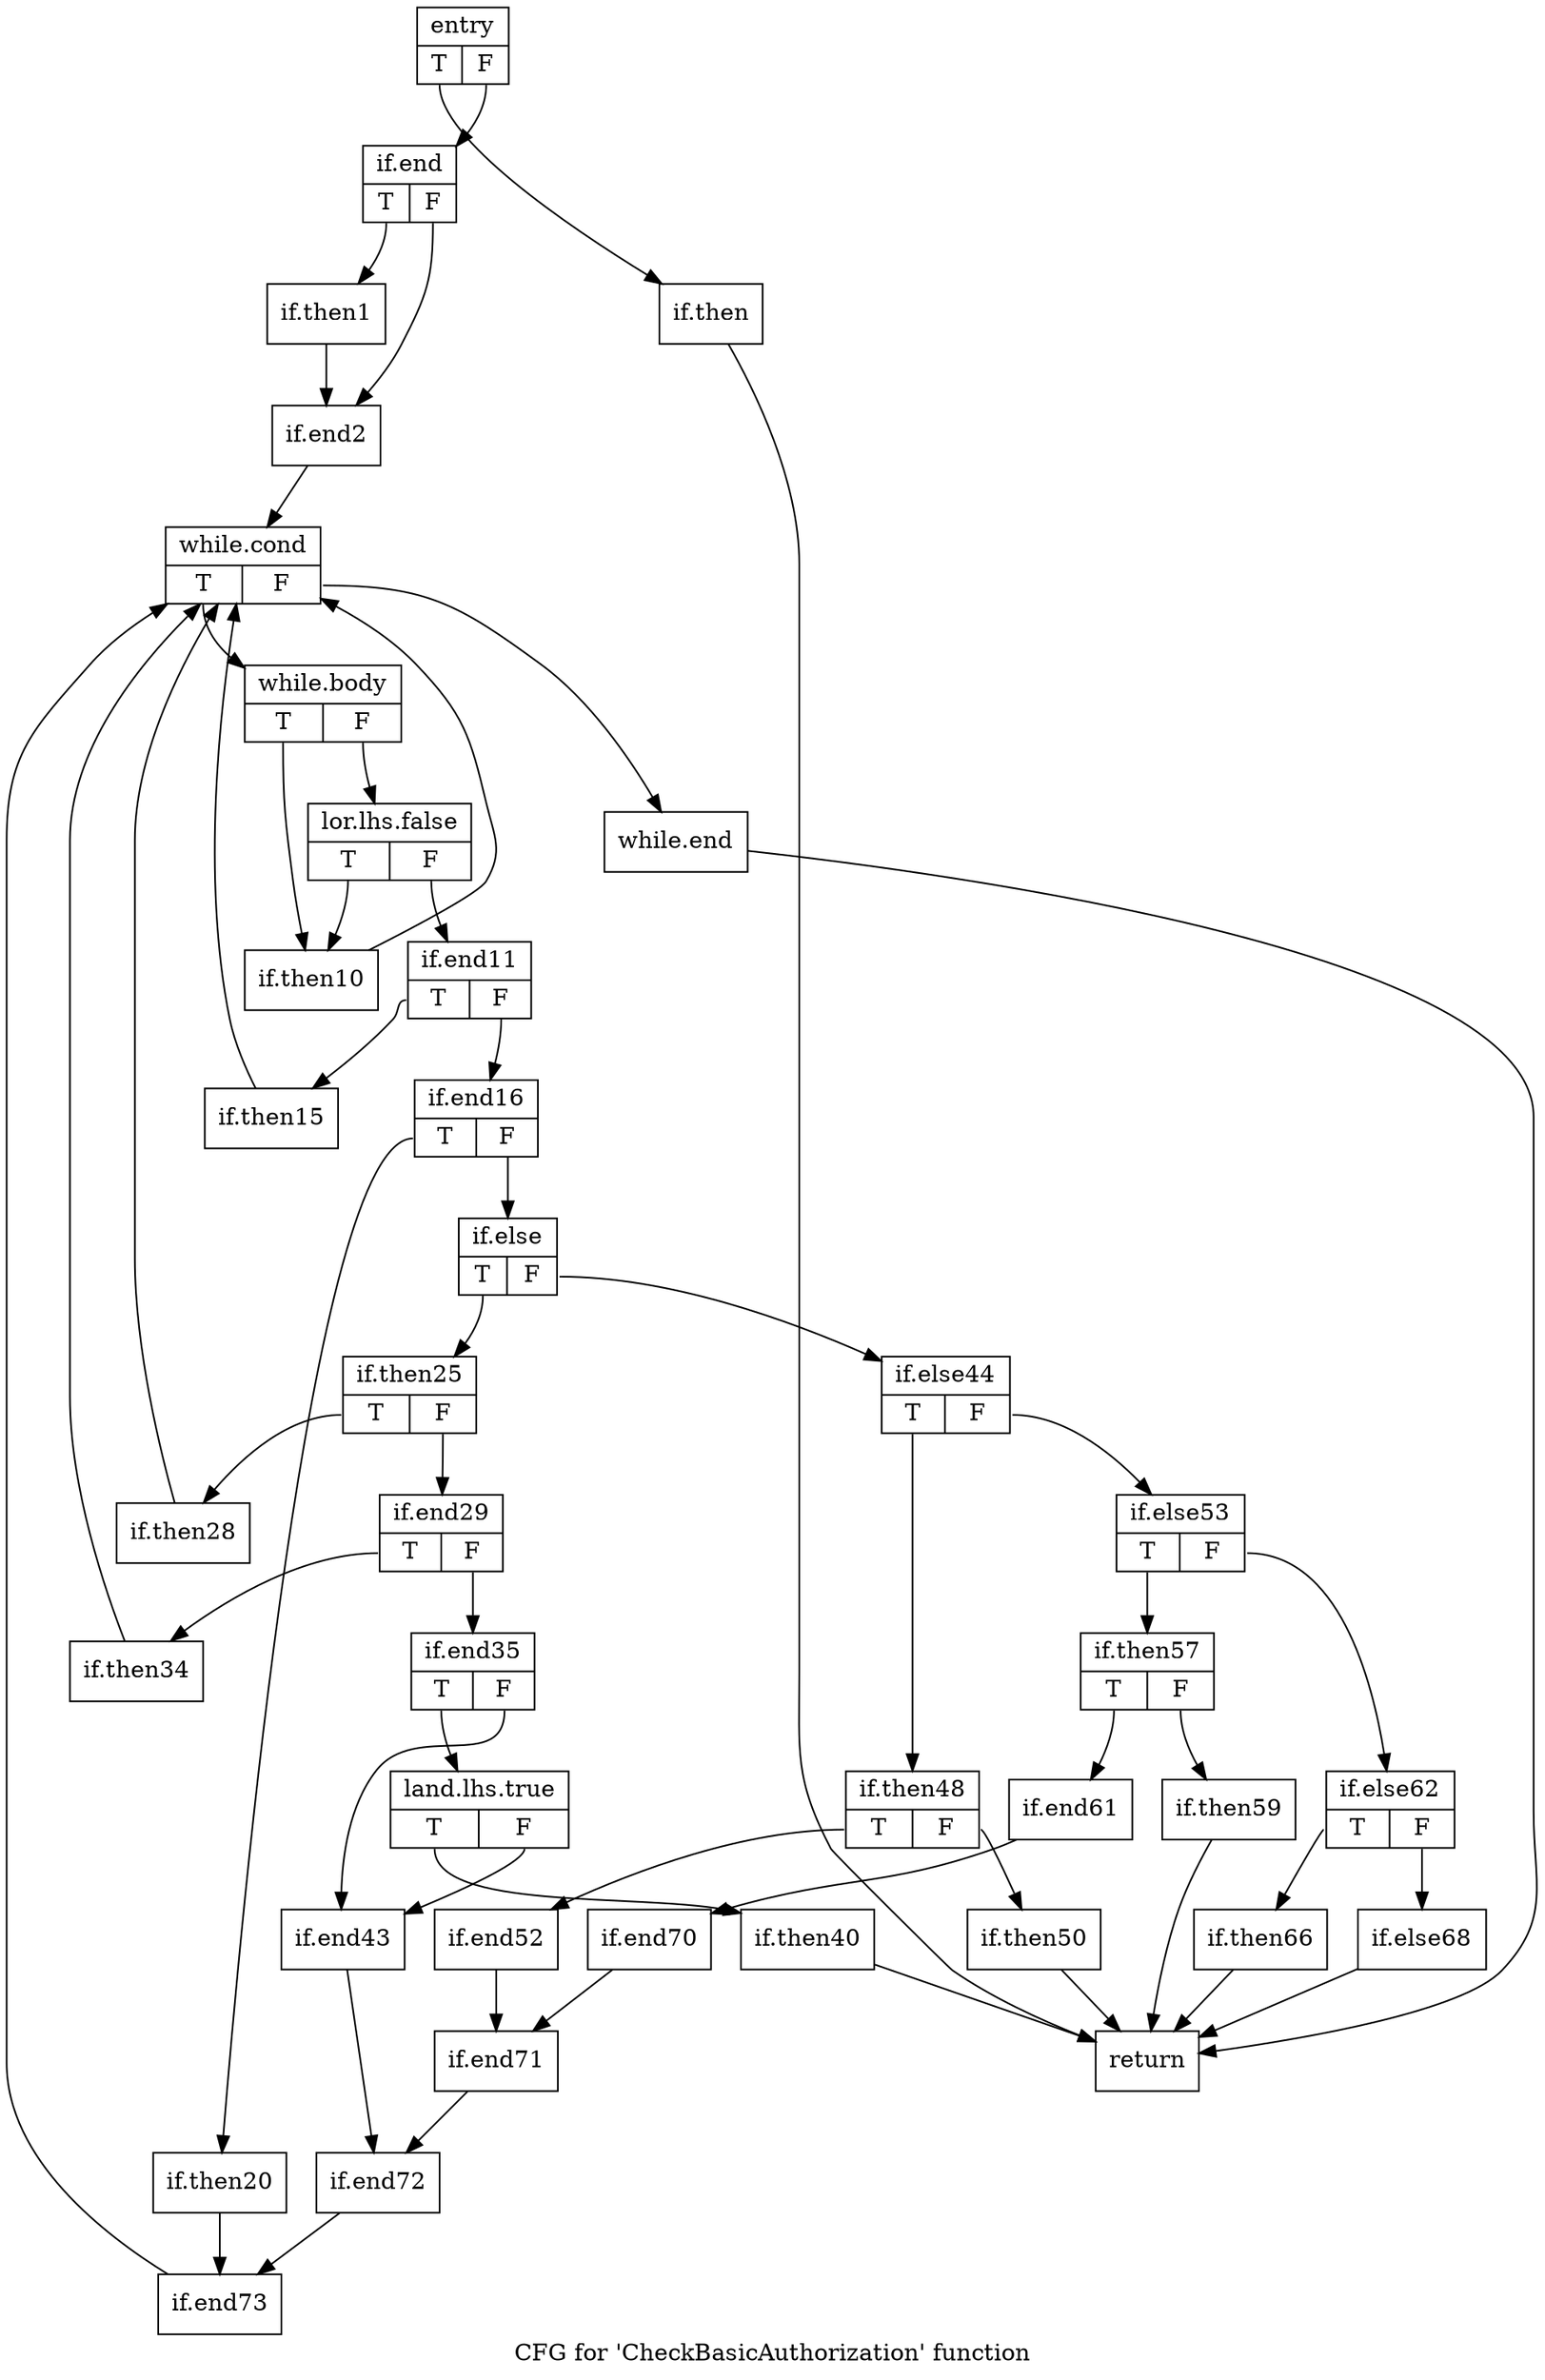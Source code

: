 digraph "CFG for 'CheckBasicAuthorization' function" {
	label="CFG for 'CheckBasicAuthorization' function";

	Node0x1c19070 [shape=record,label="{entry|{<s0>T|<s1>F}}"];
	Node0x1c19070:s0 -> Node0x1c19ae0;
	Node0x1c19070:s1 -> Node0x1c19bb0;
	Node0x1c19ae0 [shape=record,label="{if.then}"];
	Node0x1c19ae0 -> Node0x1c19eb0;
	Node0x1c19bb0 [shape=record,label="{if.end|{<s0>T|<s1>F}}"];
	Node0x1c19bb0:s0 -> Node0x1c1a000;
	Node0x1c19bb0:s1 -> Node0x1c1a0e0;
	Node0x1c1a000 [shape=record,label="{if.then1}"];
	Node0x1c1a000 -> Node0x1c1a0e0;
	Node0x1c1a0e0 [shape=record,label="{if.end2}"];
	Node0x1c1a0e0 -> Node0x1c1a390;
	Node0x1c1a390 [shape=record,label="{while.cond|{<s0>T|<s1>F}}"];
	Node0x1c1a390:s0 -> Node0x1c1a750;
	Node0x1c1a390:s1 -> Node0x1c1a800;
	Node0x1c1a750 [shape=record,label="{while.body|{<s0>T|<s1>F}}"];
	Node0x1c1a750:s0 -> Node0x1c1ae20;
	Node0x1c1a750:s1 -> Node0x1c1aed0;
	Node0x1c1aed0 [shape=record,label="{lor.lhs.false|{<s0>T|<s1>F}}"];
	Node0x1c1aed0:s0 -> Node0x1c1ae20;
	Node0x1c1aed0:s1 -> Node0x1c1b1b0;
	Node0x1c1ae20 [shape=record,label="{if.then10}"];
	Node0x1c1ae20 -> Node0x1c1a390;
	Node0x1c1b1b0 [shape=record,label="{if.end11|{<s0>T|<s1>F}}"];
	Node0x1c1b1b0:s0 -> Node0x1c1a540;
	Node0x1c1b1b0:s1 -> Node0x1c1b690;
	Node0x1c1a540 [shape=record,label="{if.then15}"];
	Node0x1c1a540 -> Node0x1c1a390;
	Node0x1c1b690 [shape=record,label="{if.end16|{<s0>T|<s1>F}}"];
	Node0x1c1b690:s0 -> Node0x1c1bb70;
	Node0x1c1b690:s1 -> Node0x1c1bc50;
	Node0x1c1bb70 [shape=record,label="{if.then20}"];
	Node0x1c1bb70 -> Node0x1c1bf20;
	Node0x1c1bc50 [shape=record,label="{if.else|{<s0>T|<s1>F}}"];
	Node0x1c1bc50:s0 -> Node0x1c1c2a0;
	Node0x1c1bc50:s1 -> Node0x1c1c380;
	Node0x1c1c2a0 [shape=record,label="{if.then25|{<s0>T|<s1>F}}"];
	Node0x1c1c2a0:s0 -> Node0x1c1a880;
	Node0x1c1c2a0:s1 -> Node0x1c1a960;
	Node0x1c1a880 [shape=record,label="{if.then28}"];
	Node0x1c1a880 -> Node0x1c1a390;
	Node0x1c1a960 [shape=record,label="{if.end29|{<s0>T|<s1>F}}"];
	Node0x1c1a960:s0 -> Node0x1c1cf80;
	Node0x1c1a960:s1 -> Node0x1c1d030;
	Node0x1c1cf80 [shape=record,label="{if.then34}"];
	Node0x1c1cf80 -> Node0x1c1a390;
	Node0x1c1d030 [shape=record,label="{if.end35|{<s0>T|<s1>F}}"];
	Node0x1c1d030:s0 -> Node0x1c1d1b0;
	Node0x1c1d030:s1 -> Node0x1c1d290;
	Node0x1c1d1b0 [shape=record,label="{land.lhs.true|{<s0>T|<s1>F}}"];
	Node0x1c1d1b0:s0 -> Node0x1c1d620;
	Node0x1c1d1b0:s1 -> Node0x1c1d290;
	Node0x1c1d620 [shape=record,label="{if.then40}"];
	Node0x1c1d620 -> Node0x1c19eb0;
	Node0x1c1d290 [shape=record,label="{if.end43}"];
	Node0x1c1d290 -> Node0x1c1db30;
	Node0x1c1c380 [shape=record,label="{if.else44|{<s0>T|<s1>F}}"];
	Node0x1c1c380:s0 -> Node0x1c1de50;
	Node0x1c1c380:s1 -> Node0x1c1df30;
	Node0x1c1de50 [shape=record,label="{if.then48|{<s0>T|<s1>F}}"];
	Node0x1c1de50:s0 -> Node0x1c1e140;
	Node0x1c1de50:s1 -> Node0x1c1e220;
	Node0x1c1e220 [shape=record,label="{if.then50}"];
	Node0x1c1e220 -> Node0x1c19eb0;
	Node0x1c1e140 [shape=record,label="{if.end52}"];
	Node0x1c1e140 -> Node0x1c1e660;
	Node0x1c1df30 [shape=record,label="{if.else53|{<s0>T|<s1>F}}"];
	Node0x1c1df30:s0 -> Node0x1c1e980;
	Node0x1c1df30:s1 -> Node0x1c1ea60;
	Node0x1c1e980 [shape=record,label="{if.then57|{<s0>T|<s1>F}}"];
	Node0x1c1e980:s0 -> Node0x1c1ec70;
	Node0x1c1e980:s1 -> Node0x1c1ed50;
	Node0x1c1ed50 [shape=record,label="{if.then59}"];
	Node0x1c1ed50 -> Node0x1c19eb0;
	Node0x1c1ec70 [shape=record,label="{if.end61}"];
	Node0x1c1ec70 -> Node0x1c1f390;
	Node0x1c1ea60 [shape=record,label="{if.else62|{<s0>T|<s1>F}}"];
	Node0x1c1ea60:s0 -> Node0x1c1f660;
	Node0x1c1ea60:s1 -> Node0x1c1f740;
	Node0x1c1f660 [shape=record,label="{if.then66}"];
	Node0x1c1f660 -> Node0x1c19eb0;
	Node0x1c1f740 [shape=record,label="{if.else68}"];
	Node0x1c1f740 -> Node0x1c19eb0;
	Node0x1c1f390 [shape=record,label="{if.end70}"];
	Node0x1c1f390 -> Node0x1c1e660;
	Node0x1c1e660 [shape=record,label="{if.end71}"];
	Node0x1c1e660 -> Node0x1c1db30;
	Node0x1c1db30 [shape=record,label="{if.end72}"];
	Node0x1c1db30 -> Node0x1c1bf20;
	Node0x1c1bf20 [shape=record,label="{if.end73}"];
	Node0x1c1bf20 -> Node0x1c1a390;
	Node0x1c1a800 [shape=record,label="{while.end}"];
	Node0x1c1a800 -> Node0x1c19eb0;
	Node0x1c19eb0 [shape=record,label="{return}"];
}
